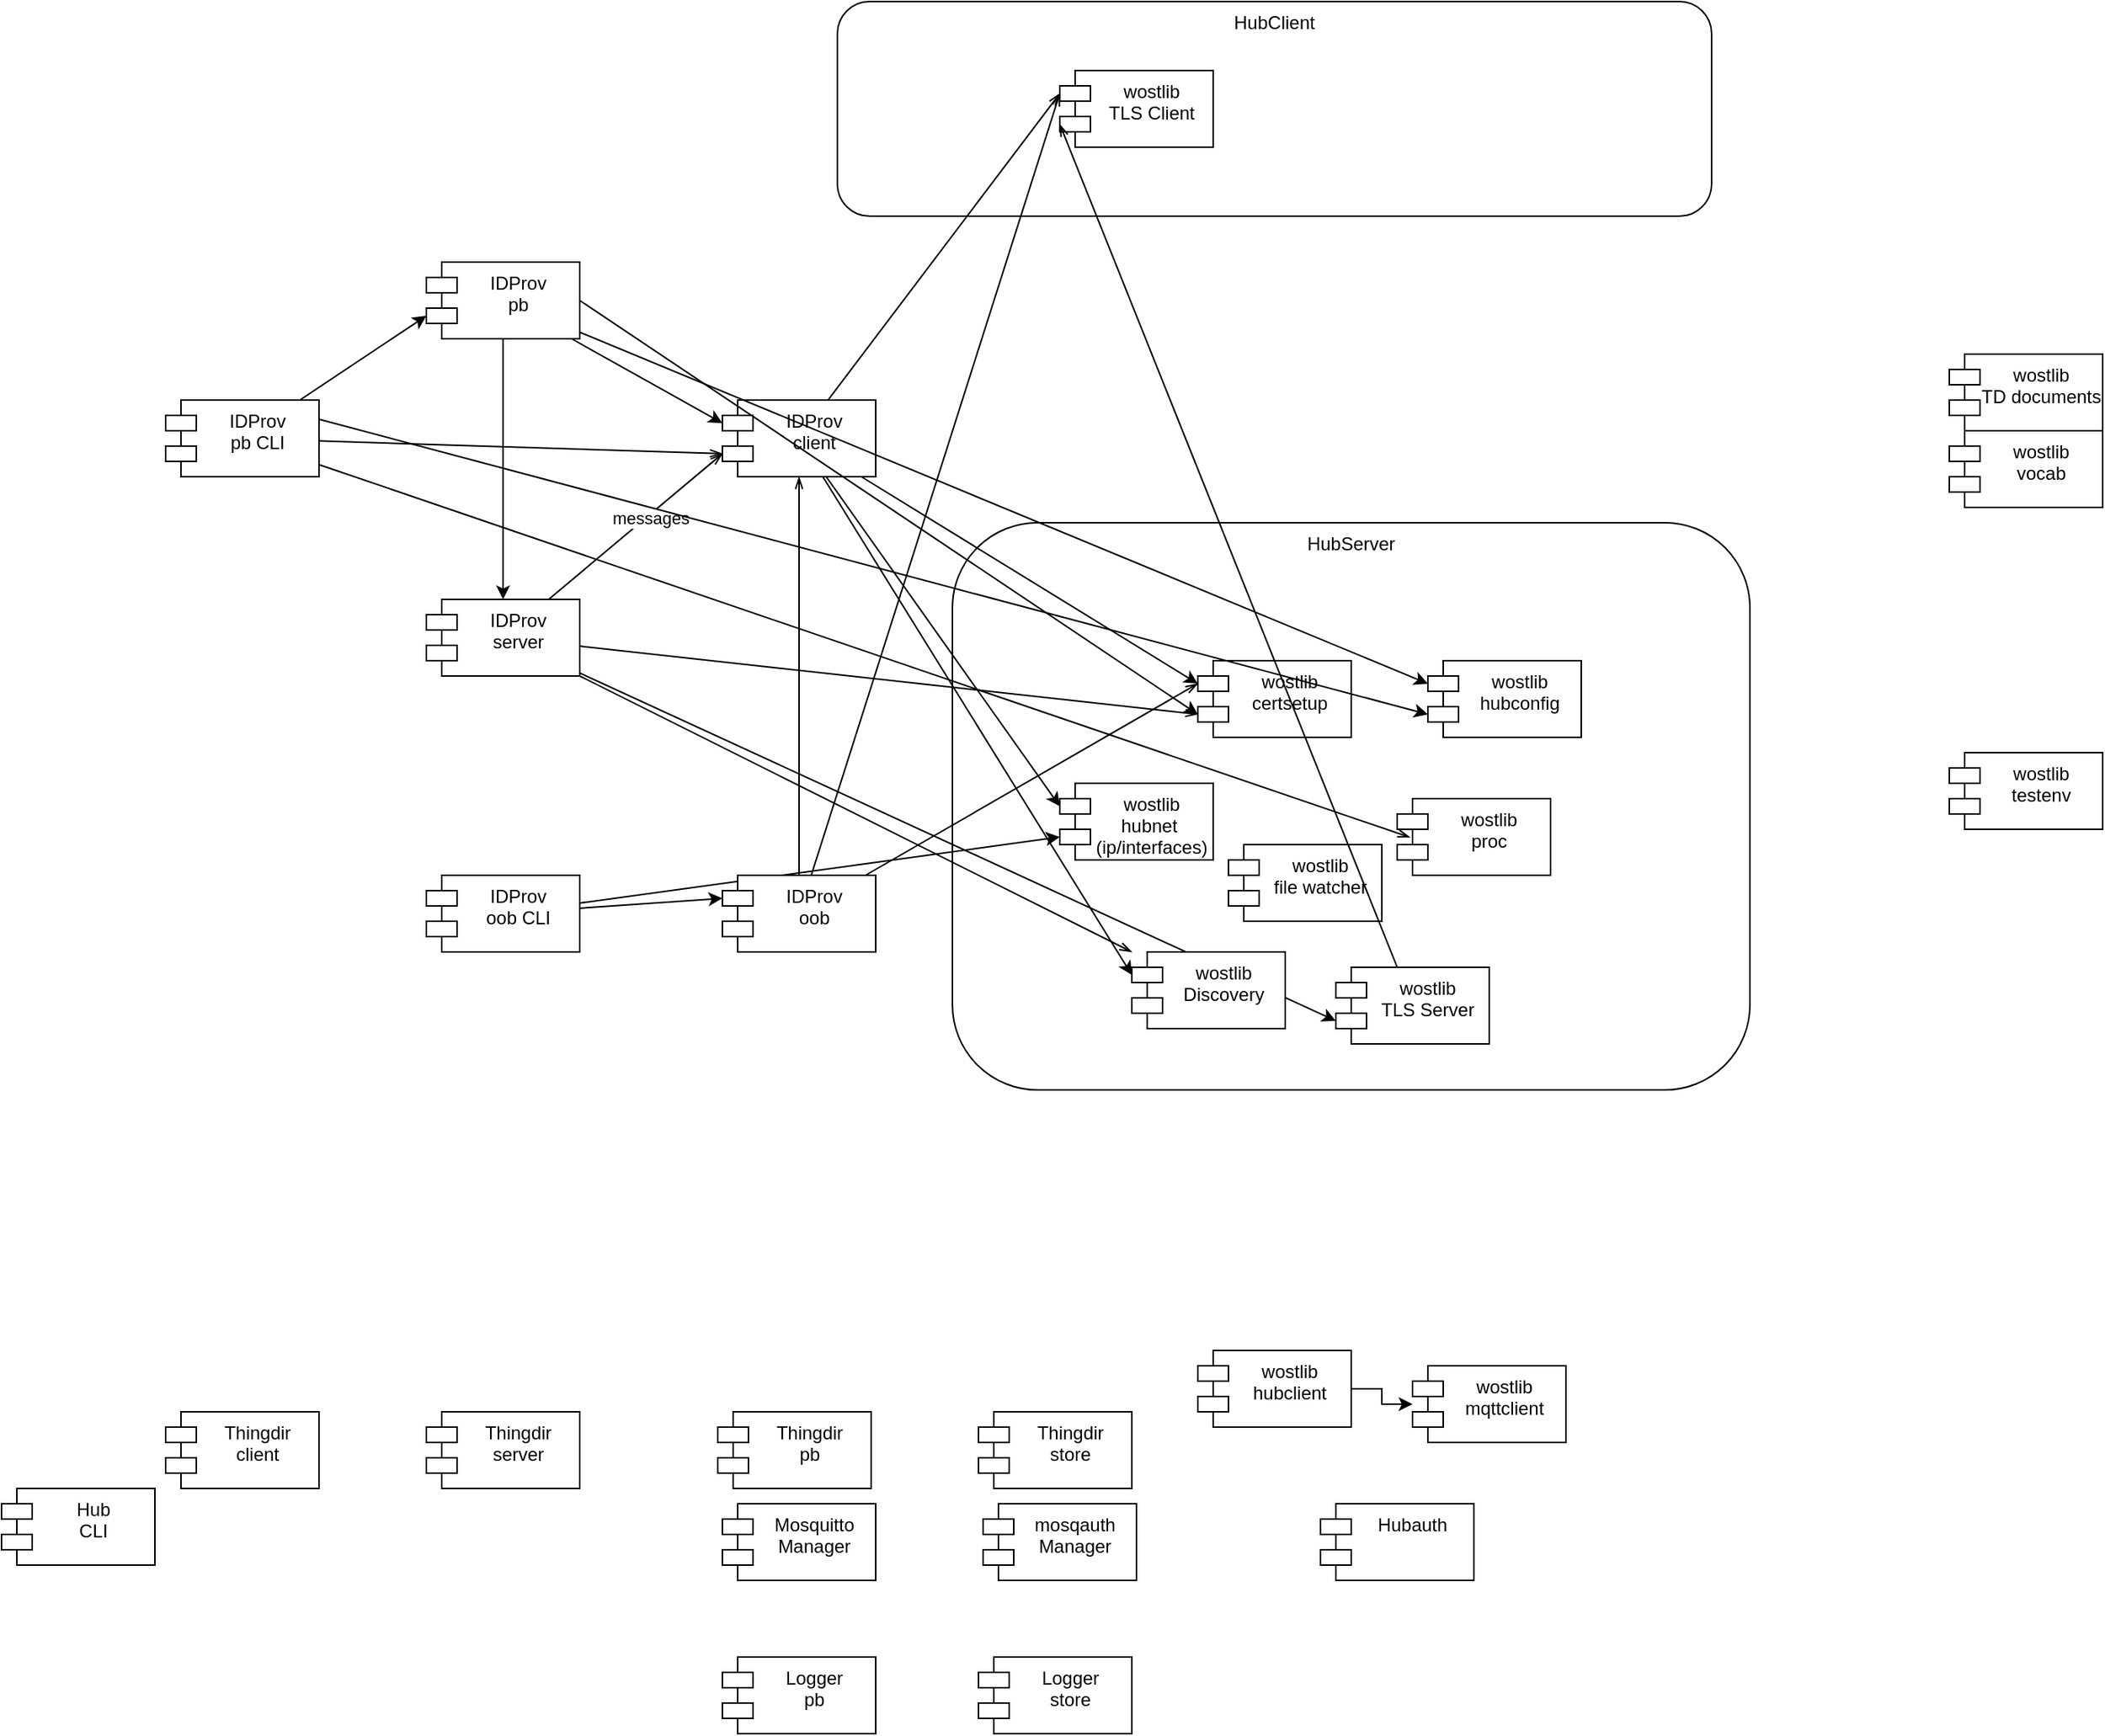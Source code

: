 <mxfile version="14.9.6" type="device"><diagram id="CHAUK9HFtP-jZ_Wq5Div" name="Page-1"><mxGraphModel dx="1398" dy="1857" grid="1" gridSize="10" guides="1" tooltips="1" connect="1" arrows="1" fold="1" page="1" pageScale="1" pageWidth="1654" pageHeight="1169" math="0" shadow="0"><root><mxCell id="0"/><mxCell id="1" parent="0"/><mxCell id="c87HY9Mw_PxkVEk3_DNv-70" value="HubClient" style="rounded=1;whiteSpace=wrap;html=1;fillColor=none;labelPosition=center;verticalLabelPosition=middle;align=center;verticalAlign=top;" vertex="1" parent="1"><mxGeometry x="685" y="-150" width="570" height="140" as="geometry"/></mxCell><mxCell id="c87HY9Mw_PxkVEk3_DNv-1" value="Hubauth" style="shape=module;align=left;spacingLeft=20;align=center;verticalAlign=top;" vertex="1" parent="1"><mxGeometry x="1000" y="830" width="100" height="50" as="geometry"/></mxCell><mxCell id="c87HY9Mw_PxkVEk3_DNv-38" style="rounded=0;orthogonalLoop=1;jettySize=auto;html=1;entryX=0;entryY=0;entryDx=0;entryDy=35;entryPerimeter=0;" edge="1" parent="1" source="c87HY9Mw_PxkVEk3_DNv-2" target="c87HY9Mw_PxkVEk3_DNv-7"><mxGeometry relative="1" as="geometry"/></mxCell><mxCell id="c87HY9Mw_PxkVEk3_DNv-58" style="edgeStyle=none;rounded=0;orthogonalLoop=1;jettySize=auto;html=1;entryX=0;entryY=0;entryDx=0;entryDy=35;entryPerimeter=0;endArrow=openThin;endFill=0;" edge="1" parent="1" source="c87HY9Mw_PxkVEk3_DNv-2" target="c87HY9Mw_PxkVEk3_DNv-19"><mxGeometry relative="1" as="geometry"/></mxCell><mxCell id="c87HY9Mw_PxkVEk3_DNv-59" style="edgeStyle=none;rounded=0;orthogonalLoop=1;jettySize=auto;html=1;endArrow=openThin;endFill=0;" edge="1" parent="1" source="c87HY9Mw_PxkVEk3_DNv-2" target="c87HY9Mw_PxkVEk3_DNv-11"><mxGeometry relative="1" as="geometry"/></mxCell><mxCell id="c87HY9Mw_PxkVEk3_DNv-60" style="edgeStyle=none;rounded=0;orthogonalLoop=1;jettySize=auto;html=1;entryX=0;entryY=0;entryDx=0;entryDy=35;entryPerimeter=0;endArrow=openThin;endFill=0;" edge="1" parent="1" source="c87HY9Mw_PxkVEk3_DNv-2" target="c87HY9Mw_PxkVEk3_DNv-24"><mxGeometry relative="1" as="geometry"/></mxCell><mxCell id="c87HY9Mw_PxkVEk3_DNv-61" value="messages" style="edgeLabel;html=1;align=center;verticalAlign=middle;resizable=0;points=[];" vertex="1" connectable="0" parent="c87HY9Mw_PxkVEk3_DNv-60"><mxGeometry x="0.149" y="-2" relative="1" as="geometry"><mxPoint as="offset"/></mxGeometry></mxCell><mxCell id="c87HY9Mw_PxkVEk3_DNv-2" value="IDProv &#10;server" style="shape=module;align=left;spacingLeft=20;align=center;verticalAlign=top;" vertex="1" parent="1"><mxGeometry x="417" y="240" width="100" height="50" as="geometry"/></mxCell><mxCell id="c87HY9Mw_PxkVEk3_DNv-3" value="Thingdir&#10;server" style="shape=module;align=left;spacingLeft=20;align=center;verticalAlign=top;" vertex="1" parent="1"><mxGeometry x="417" y="770" width="100" height="50" as="geometry"/></mxCell><mxCell id="c87HY9Mw_PxkVEk3_DNv-6" value="wostlib&#10;TLS Client" style="shape=module;align=left;spacingLeft=20;align=center;verticalAlign=top;" vertex="1" parent="1"><mxGeometry x="830" y="-105" width="100" height="50" as="geometry"/></mxCell><mxCell id="c87HY9Mw_PxkVEk3_DNv-8" value="Mosquitto&#10;Manager" style="shape=module;align=left;spacingLeft=20;align=center;verticalAlign=top;" vertex="1" parent="1"><mxGeometry x="610" y="830" width="100" height="50" as="geometry"/></mxCell><mxCell id="c87HY9Mw_PxkVEk3_DNv-9" value="Logger&#10;pb" style="shape=module;align=left;spacingLeft=20;align=center;verticalAlign=top;" vertex="1" parent="1"><mxGeometry x="610" y="930" width="100" height="50" as="geometry"/></mxCell><mxCell id="c87HY9Mw_PxkVEk3_DNv-10" value="wostlib&#10;TD documents" style="shape=module;align=left;spacingLeft=20;align=center;verticalAlign=top;" vertex="1" parent="1"><mxGeometry x="1410" y="80" width="100" height="50" as="geometry"/></mxCell><mxCell id="c87HY9Mw_PxkVEk3_DNv-11" value="wostlib&#10;Discovery" style="shape=module;align=left;spacingLeft=20;align=center;verticalAlign=top;" vertex="1" parent="1"><mxGeometry x="877" y="470" width="100" height="50" as="geometry"/></mxCell><mxCell id="c87HY9Mw_PxkVEk3_DNv-37" style="edgeStyle=orthogonalEdgeStyle;rounded=0;orthogonalLoop=1;jettySize=auto;html=1;entryX=0;entryY=0.5;entryDx=0;entryDy=0;entryPerimeter=0;" edge="1" parent="1" source="c87HY9Mw_PxkVEk3_DNv-12" target="c87HY9Mw_PxkVEk3_DNv-13"><mxGeometry relative="1" as="geometry"/></mxCell><mxCell id="c87HY9Mw_PxkVEk3_DNv-12" value="wostlib &#10;hubclient" style="shape=module;align=left;spacingLeft=20;align=center;verticalAlign=top;" vertex="1" parent="1"><mxGeometry x="920" y="730" width="100" height="50" as="geometry"/></mxCell><mxCell id="c87HY9Mw_PxkVEk3_DNv-13" value="wostlib &#10;mqttclient" style="shape=module;align=left;spacingLeft=20;align=center;verticalAlign=top;" vertex="1" parent="1"><mxGeometry x="1060" y="740" width="100" height="50" as="geometry"/></mxCell><mxCell id="c87HY9Mw_PxkVEk3_DNv-14" value="wostlib &#10;hubconfig" style="shape=module;align=left;spacingLeft=20;align=center;verticalAlign=top;" vertex="1" parent="1"><mxGeometry x="1070" y="280" width="100" height="50" as="geometry"/></mxCell><mxCell id="c87HY9Mw_PxkVEk3_DNv-15" value="wostlib &#10;testenv" style="shape=module;align=left;spacingLeft=20;align=center;verticalAlign=top;" vertex="1" parent="1"><mxGeometry x="1410" y="340" width="100" height="50" as="geometry"/></mxCell><mxCell id="c87HY9Mw_PxkVEk3_DNv-16" value="wostlib&#10;vocab" style="shape=module;align=left;spacingLeft=20;align=center;verticalAlign=top;" vertex="1" parent="1"><mxGeometry x="1410" y="130" width="100" height="50" as="geometry"/></mxCell><mxCell id="c87HY9Mw_PxkVEk3_DNv-17" value="wostlib&#10;file watcher" style="shape=module;align=left;spacingLeft=20;align=center;verticalAlign=top;" vertex="1" parent="1"><mxGeometry x="940" y="400" width="100" height="50" as="geometry"/></mxCell><mxCell id="c87HY9Mw_PxkVEk3_DNv-18" value="wostlib&#10;hubnet &#10;(ip/interfaces)" style="shape=module;align=left;spacingLeft=20;align=center;verticalAlign=top;" vertex="1" parent="1"><mxGeometry x="830" y="360" width="100" height="50" as="geometry"/></mxCell><mxCell id="c87HY9Mw_PxkVEk3_DNv-19" value="wostlib&#10;certsetup" style="shape=module;align=left;spacingLeft=20;align=center;verticalAlign=top;" vertex="1" parent="1"><mxGeometry x="920" y="280" width="100" height="50" as="geometry"/></mxCell><mxCell id="c87HY9Mw_PxkVEk3_DNv-21" value="Thingdir&#10;client" style="shape=module;align=left;spacingLeft=20;align=center;verticalAlign=top;" vertex="1" parent="1"><mxGeometry x="247" y="770" width="100" height="50" as="geometry"/></mxCell><mxCell id="c87HY9Mw_PxkVEk3_DNv-22" value="Thingdir&#10;store" style="shape=module;align=left;spacingLeft=20;align=center;verticalAlign=top;" vertex="1" parent="1"><mxGeometry x="777" y="770" width="100" height="50" as="geometry"/></mxCell><mxCell id="c87HY9Mw_PxkVEk3_DNv-23" value="Thingdir&#10;pb" style="shape=module;align=left;spacingLeft=20;align=center;verticalAlign=top;" vertex="1" parent="1"><mxGeometry x="607" y="770" width="100" height="50" as="geometry"/></mxCell><mxCell id="c87HY9Mw_PxkVEk3_DNv-41" style="rounded=0;orthogonalLoop=1;jettySize=auto;html=1;entryX=0;entryY=0;entryDx=0;entryDy=15;entryPerimeter=0;" edge="1" parent="1" source="c87HY9Mw_PxkVEk3_DNv-24" target="c87HY9Mw_PxkVEk3_DNv-18"><mxGeometry relative="1" as="geometry"/></mxCell><mxCell id="c87HY9Mw_PxkVEk3_DNv-42" style="rounded=0;orthogonalLoop=1;jettySize=auto;html=1;entryX=0;entryY=0;entryDx=0;entryDy=15;entryPerimeter=0;" edge="1" parent="1" source="c87HY9Mw_PxkVEk3_DNv-24" target="c87HY9Mw_PxkVEk3_DNv-19"><mxGeometry relative="1" as="geometry"/></mxCell><mxCell id="c87HY9Mw_PxkVEk3_DNv-44" style="rounded=0;orthogonalLoop=1;jettySize=auto;html=1;entryX=0;entryY=0;entryDx=0;entryDy=15;entryPerimeter=0;" edge="1" parent="1" source="c87HY9Mw_PxkVEk3_DNv-24" target="c87HY9Mw_PxkVEk3_DNv-11"><mxGeometry relative="1" as="geometry"/></mxCell><mxCell id="c87HY9Mw_PxkVEk3_DNv-24" value="IDProv&#10;client" style="shape=module;align=left;spacingLeft=20;align=center;verticalAlign=top;" vertex="1" parent="1"><mxGeometry x="610" y="110" width="100" height="50" as="geometry"/></mxCell><mxCell id="c87HY9Mw_PxkVEk3_DNv-45" style="rounded=0;orthogonalLoop=1;jettySize=auto;html=1;entryX=0;entryY=0;entryDx=0;entryDy=15;entryPerimeter=0;" edge="1" parent="1" source="c87HY9Mw_PxkVEk3_DNv-25" target="c87HY9Mw_PxkVEk3_DNv-24"><mxGeometry relative="1" as="geometry"><mxPoint x="420" y="95" as="targetPoint"/></mxGeometry></mxCell><mxCell id="c87HY9Mw_PxkVEk3_DNv-46" style="rounded=0;orthogonalLoop=1;jettySize=auto;html=1;" edge="1" parent="1" source="c87HY9Mw_PxkVEk3_DNv-25" target="c87HY9Mw_PxkVEk3_DNv-2"><mxGeometry relative="1" as="geometry"/></mxCell><mxCell id="c87HY9Mw_PxkVEk3_DNv-47" style="rounded=0;orthogonalLoop=1;jettySize=auto;html=1;entryX=0;entryY=0;entryDx=0;entryDy=35;entryPerimeter=0;startArrow=none;exitX=1;exitY=0.5;exitDx=0;exitDy=0;" edge="1" parent="1" source="c87HY9Mw_PxkVEk3_DNv-25" target="c87HY9Mw_PxkVEk3_DNv-19"><mxGeometry relative="1" as="geometry"><mxPoint x="490" y="343" as="sourcePoint"/><mxPoint x="1060" y="200" as="targetPoint"/></mxGeometry></mxCell><mxCell id="c87HY9Mw_PxkVEk3_DNv-48" style="rounded=0;orthogonalLoop=1;jettySize=auto;html=1;entryX=0;entryY=0;entryDx=0;entryDy=15;entryPerimeter=0;" edge="1" parent="1" source="c87HY9Mw_PxkVEk3_DNv-25" target="c87HY9Mw_PxkVEk3_DNv-14"><mxGeometry relative="1" as="geometry"><mxPoint x="1280" y="346" as="targetPoint"/></mxGeometry></mxCell><mxCell id="c87HY9Mw_PxkVEk3_DNv-50" style="rounded=0;orthogonalLoop=1;jettySize=auto;html=1;entryX=0;entryY=0;entryDx=0;entryDy=15;entryPerimeter=0;" edge="1" parent="1" source="c87HY9Mw_PxkVEk3_DNv-26" target="c87HY9Mw_PxkVEk3_DNv-49"><mxGeometry relative="1" as="geometry"/></mxCell><mxCell id="c87HY9Mw_PxkVEk3_DNv-51" style="rounded=0;orthogonalLoop=1;jettySize=auto;html=1;entryX=0;entryY=0;entryDx=0;entryDy=35;entryPerimeter=0;" edge="1" parent="1" source="c87HY9Mw_PxkVEk3_DNv-26" target="c87HY9Mw_PxkVEk3_DNv-18"><mxGeometry relative="1" as="geometry"/></mxCell><mxCell id="c87HY9Mw_PxkVEk3_DNv-26" value="IDProv&#10;oob CLI" style="shape=module;align=left;spacingLeft=20;align=center;verticalAlign=top;" vertex="1" parent="1"><mxGeometry x="417" y="420" width="100" height="50" as="geometry"/></mxCell><mxCell id="c87HY9Mw_PxkVEk3_DNv-27" value="mosqauth&#10;Manager" style="shape=module;align=left;spacingLeft=20;align=center;verticalAlign=top;" vertex="1" parent="1"><mxGeometry x="780" y="830" width="100" height="50" as="geometry"/></mxCell><mxCell id="c87HY9Mw_PxkVEk3_DNv-29" value="Hub&#10;CLI" style="shape=module;align=left;spacingLeft=20;align=center;verticalAlign=top;" vertex="1" parent="1"><mxGeometry x="140" y="820" width="100" height="50" as="geometry"/></mxCell><mxCell id="c87HY9Mw_PxkVEk3_DNv-33" value="Logger&#10;store" style="shape=module;align=left;spacingLeft=20;align=center;verticalAlign=top;" vertex="1" parent="1"><mxGeometry x="777" y="930" width="100" height="50" as="geometry"/></mxCell><mxCell id="c87HY9Mw_PxkVEk3_DNv-62" style="edgeStyle=none;rounded=0;orthogonalLoop=1;jettySize=auto;html=1;entryX=0;entryY=0;entryDx=0;entryDy=35;entryPerimeter=0;endArrow=openThin;endFill=0;" edge="1" parent="1" source="c87HY9Mw_PxkVEk3_DNv-7" target="c87HY9Mw_PxkVEk3_DNv-6"><mxGeometry relative="1" as="geometry"/></mxCell><mxCell id="c87HY9Mw_PxkVEk3_DNv-40" value="" style="rounded=0;orthogonalLoop=1;jettySize=auto;html=1;entryX=0;entryY=0;entryDx=0;entryDy=15;entryPerimeter=0;endArrow=openThin;endFill=0;" edge="1" parent="1" source="c87HY9Mw_PxkVEk3_DNv-24" target="c87HY9Mw_PxkVEk3_DNv-6"><mxGeometry relative="1" as="geometry"><mxPoint x="330" y="195" as="sourcePoint"/><mxPoint x="975.3" y="148.1" as="targetPoint"/></mxGeometry></mxCell><mxCell id="c87HY9Mw_PxkVEk3_DNv-64" style="edgeStyle=none;rounded=0;orthogonalLoop=1;jettySize=auto;html=1;entryX=0;entryY=0;entryDx=0;entryDy=15;entryPerimeter=0;endArrow=openThin;endFill=0;" edge="1" parent="1" source="c87HY9Mw_PxkVEk3_DNv-49" target="c87HY9Mw_PxkVEk3_DNv-6"><mxGeometry relative="1" as="geometry"/></mxCell><mxCell id="c87HY9Mw_PxkVEk3_DNv-65" style="edgeStyle=none;rounded=0;orthogonalLoop=1;jettySize=auto;html=1;entryX=0;entryY=0;entryDx=0;entryDy=15;entryPerimeter=0;endArrow=openThin;endFill=0;" edge="1" parent="1" source="c87HY9Mw_PxkVEk3_DNv-49" target="c87HY9Mw_PxkVEk3_DNv-19"><mxGeometry relative="1" as="geometry"/></mxCell><mxCell id="c87HY9Mw_PxkVEk3_DNv-66" style="edgeStyle=none;rounded=0;orthogonalLoop=1;jettySize=auto;html=1;endArrow=openThin;endFill=0;entryX=0.5;entryY=1;entryDx=0;entryDy=0;" edge="1" parent="1" source="c87HY9Mw_PxkVEk3_DNv-49" target="c87HY9Mw_PxkVEk3_DNv-24"><mxGeometry relative="1" as="geometry"><mxPoint x="660" y="160" as="targetPoint"/></mxGeometry></mxCell><mxCell id="c87HY9Mw_PxkVEk3_DNv-49" value="IDProv&#10;oob" style="shape=module;align=left;spacingLeft=20;align=center;verticalAlign=top;" vertex="1" parent="1"><mxGeometry x="610" y="420" width="100" height="50" as="geometry"/></mxCell><mxCell id="c87HY9Mw_PxkVEk3_DNv-53" style="rounded=0;orthogonalLoop=1;jettySize=auto;html=1;entryX=0;entryY=0;entryDx=0;entryDy=35;entryPerimeter=0;" edge="1" parent="1" source="c87HY9Mw_PxkVEk3_DNv-52" target="c87HY9Mw_PxkVEk3_DNv-25"><mxGeometry relative="1" as="geometry"/></mxCell><mxCell id="c87HY9Mw_PxkVEk3_DNv-55" style="rounded=0;orthogonalLoop=1;jettySize=auto;html=1;startArrow=none;exitX=1;exitY=0.25;exitDx=0;exitDy=0;entryX=0;entryY=0;entryDx=0;entryDy=35;entryPerimeter=0;" edge="1" parent="1" source="c87HY9Mw_PxkVEk3_DNv-52" target="c87HY9Mw_PxkVEk3_DNv-14"><mxGeometry relative="1" as="geometry"><mxPoint x="1270" y="344" as="targetPoint"/></mxGeometry></mxCell><mxCell id="c87HY9Mw_PxkVEk3_DNv-68" style="edgeStyle=none;rounded=0;orthogonalLoop=1;jettySize=auto;html=1;entryX=0.083;entryY=0.505;entryDx=0;entryDy=0;entryPerimeter=0;endArrow=openThin;endFill=0;" edge="1" parent="1" source="c87HY9Mw_PxkVEk3_DNv-52" target="c87HY9Mw_PxkVEk3_DNv-54"><mxGeometry relative="1" as="geometry"/></mxCell><mxCell id="c87HY9Mw_PxkVEk3_DNv-69" style="edgeStyle=none;rounded=0;orthogonalLoop=1;jettySize=auto;html=1;entryX=0;entryY=0;entryDx=0;entryDy=35;entryPerimeter=0;endArrow=openThin;endFill=0;" edge="1" parent="1" source="c87HY9Mw_PxkVEk3_DNv-52" target="c87HY9Mw_PxkVEk3_DNv-24"><mxGeometry relative="1" as="geometry"/></mxCell><mxCell id="c87HY9Mw_PxkVEk3_DNv-52" value="IDProv&#10;pb CLI" style="shape=module;align=left;spacingLeft=20;align=center;verticalAlign=top;" vertex="1" parent="1"><mxGeometry x="247" y="110" width="100" height="50" as="geometry"/></mxCell><mxCell id="c87HY9Mw_PxkVEk3_DNv-54" value="wostlib&#10;proc" style="shape=module;align=left;spacingLeft=20;align=center;verticalAlign=top;" vertex="1" parent="1"><mxGeometry x="1050" y="370" width="100" height="50" as="geometry"/></mxCell><mxCell id="c87HY9Mw_PxkVEk3_DNv-7" value="wostlib&#10;TLS Server" style="shape=module;align=left;spacingLeft=20;align=center;verticalAlign=top;" vertex="1" parent="1"><mxGeometry x="1010" y="480" width="100" height="50" as="geometry"/></mxCell><mxCell id="c87HY9Mw_PxkVEk3_DNv-25" value="IDProv&#10;pb" style="shape=module;align=left;spacingLeft=20;align=center;verticalAlign=top;" vertex="1" parent="1"><mxGeometry x="417" y="20" width="100" height="50" as="geometry"/></mxCell><mxCell id="c87HY9Mw_PxkVEk3_DNv-71" value="HubServer" style="rounded=1;whiteSpace=wrap;html=1;fillColor=none;labelPosition=center;verticalLabelPosition=middle;align=center;verticalAlign=top;" vertex="1" parent="1"><mxGeometry x="760" y="190" width="520" height="370" as="geometry"/></mxCell></root></mxGraphModel></diagram></mxfile>